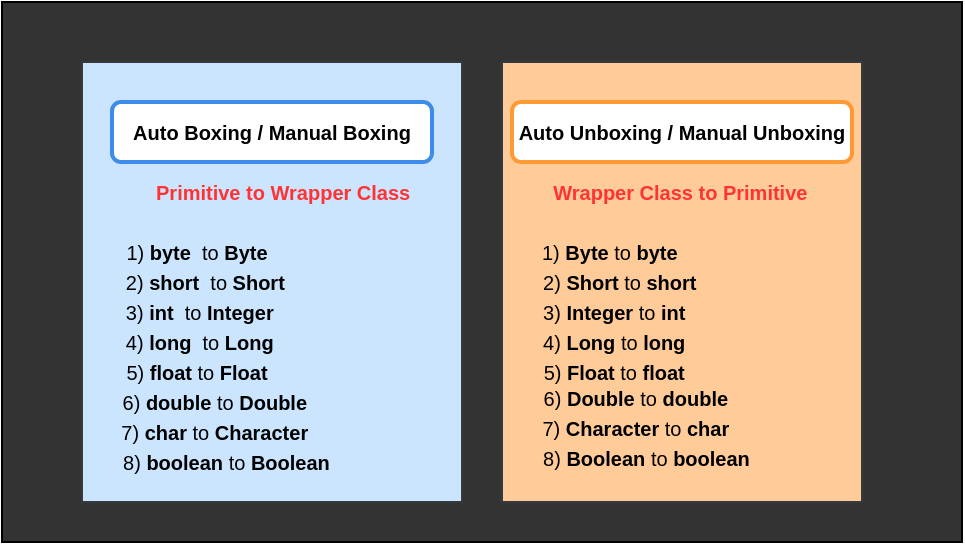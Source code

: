 <mxfile version="27.1.6">
  <diagram name="Page-1" id="OjYvoOIlJ2quYKK4Qo-R">
    <mxGraphModel dx="629" dy="334" grid="1" gridSize="10" guides="1" tooltips="1" connect="1" arrows="1" fold="1" page="1" pageScale="1" pageWidth="480" pageHeight="270" math="0" shadow="0">
      <root>
        <mxCell id="0" />
        <mxCell id="1" parent="0" />
        <mxCell id="QvwyLjf29s0kF2rL24bx-1" value="" style="rounded=0;whiteSpace=wrap;html=1;movable=1;resizable=1;rotatable=1;deletable=1;editable=1;locked=0;connectable=1;fillColor=#333333;" parent="1" vertex="1">
          <mxGeometry width="480" height="270" as="geometry" />
        </mxCell>
        <mxCell id="QvwyLjf29s0kF2rL24bx-4" value="" style="rounded=0;whiteSpace=wrap;html=1;fillColor=#cce5ff;strokeColor=#36393d;" parent="1" vertex="1">
          <mxGeometry x="40" y="30" width="190" height="220" as="geometry" />
        </mxCell>
        <mxCell id="QvwyLjf29s0kF2rL24bx-6" value="" style="rounded=0;whiteSpace=wrap;html=1;fillColor=#ffcc99;strokeColor=#36393d;" parent="1" vertex="1">
          <mxGeometry x="250" y="30" width="180" height="220" as="geometry" />
        </mxCell>
        <mxCell id="QvwyLjf29s0kF2rL24bx-12" value="&lt;b style=&quot;font-size: 10px;&quot;&gt;Auto Boxing / Manual Boxing&lt;/b&gt;" style="rounded=1;whiteSpace=wrap;html=1;strokeColor=#3D8CEB;strokeWidth=2;" parent="1" vertex="1">
          <mxGeometry x="55" y="50" width="160" height="30" as="geometry" />
        </mxCell>
        <mxCell id="QvwyLjf29s0kF2rL24bx-13" value="&lt;font style=&quot;font-size: 10px;&quot;&gt;&lt;b&gt;Auto Unboxing / Manual Unboxing&lt;/b&gt;&lt;/font&gt;" style="rounded=1;whiteSpace=wrap;html=1;strokeColor=#FF9933;strokeWidth=2;" parent="1" vertex="1">
          <mxGeometry x="255" y="50" width="170" height="30" as="geometry" />
        </mxCell>
        <mxCell id="QvwyLjf29s0kF2rL24bx-14" value="&lt;font style=&quot;font-size: 10px;&quot;&gt;1) &lt;b&gt;byte&amp;nbsp;&lt;/b&gt; to &lt;b&gt;Byte&lt;/b&gt;&lt;/font&gt;" style="text;html=1;align=center;verticalAlign=middle;whiteSpace=wrap;rounded=0;" parent="1" vertex="1">
          <mxGeometry x="50" y="110" width="95" height="30" as="geometry" />
        </mxCell>
        <mxCell id="QvwyLjf29s0kF2rL24bx-15" value="&lt;font style=&quot;font-size: 10px;&quot;&gt;&amp;nbsp; &amp;nbsp;2) &lt;b&gt;short&amp;nbsp; &lt;/b&gt;to &lt;b&gt;Short&lt;/b&gt;&lt;/font&gt;" style="text;html=1;align=center;verticalAlign=middle;whiteSpace=wrap;rounded=0;" parent="1" vertex="1">
          <mxGeometry x="50" y="125" width="95" height="30" as="geometry" />
        </mxCell>
        <mxCell id="QvwyLjf29s0kF2rL24bx-16" value="&lt;font style=&quot;font-size: 10px; color: rgb(255, 51, 51);&quot;&gt;&lt;b style=&quot;&quot;&gt;&amp;nbsp; &amp;nbsp; Primitive &lt;/b&gt;&lt;b&gt;to&lt;/b&gt;&lt;b style=&quot;&quot;&gt; Wrapper Class&lt;/b&gt;&lt;/font&gt;" style="text;html=1;align=center;verticalAlign=middle;whiteSpace=wrap;rounded=0;" parent="1" vertex="1">
          <mxGeometry x="40" y="80" width="190" height="30" as="geometry" />
        </mxCell>
        <mxCell id="QvwyLjf29s0kF2rL24bx-18" value="&lt;font style=&quot;font-size: 10px;&quot;&gt;&amp;nbsp;3) &lt;b&gt;int&amp;nbsp;&amp;nbsp;&lt;/b&gt;to &lt;b&gt;Integer&lt;/b&gt;&lt;/font&gt;" style="text;html=1;align=center;verticalAlign=middle;whiteSpace=wrap;rounded=0;" parent="1" vertex="1">
          <mxGeometry x="50" y="140" width="95" height="30" as="geometry" />
        </mxCell>
        <mxCell id="QvwyLjf29s0kF2rL24bx-19" value="&lt;font style=&quot;font-size: 10px;&quot;&gt;&amp;nbsp;4) &lt;b&gt;long&amp;nbsp;&amp;nbsp;&lt;/b&gt;to &lt;b&gt;Long&lt;/b&gt;&lt;/font&gt;" style="text;html=1;align=center;verticalAlign=middle;whiteSpace=wrap;rounded=0;" parent="1" vertex="1">
          <mxGeometry x="50" y="155" width="95" height="30" as="geometry" />
        </mxCell>
        <mxCell id="QvwyLjf29s0kF2rL24bx-20" value="&lt;font style=&quot;font-size: 10px;&quot;&gt;&amp;nbsp;5) &lt;b&gt;float&amp;nbsp;&lt;/b&gt;to &lt;b&gt;Float&amp;nbsp;&lt;/b&gt;&lt;/font&gt;" style="text;html=1;align=center;verticalAlign=middle;whiteSpace=wrap;rounded=0;" parent="1" vertex="1">
          <mxGeometry x="50" y="170" width="95" height="30" as="geometry" />
        </mxCell>
        <mxCell id="QvwyLjf29s0kF2rL24bx-21" value="&lt;font style=&quot;font-size: 10px;&quot;&gt;&amp;nbsp; 6) &lt;b&gt;double&amp;nbsp;&lt;/b&gt;to &lt;b&gt;Double&amp;nbsp;&lt;/b&gt;&lt;/font&gt;" style="text;html=1;align=center;verticalAlign=middle;whiteSpace=wrap;rounded=0;" parent="1" vertex="1">
          <mxGeometry x="50" y="185" width="110" height="30" as="geometry" />
        </mxCell>
        <mxCell id="QvwyLjf29s0kF2rL24bx-22" value="&lt;font style=&quot;font-size: 10px;&quot;&gt;&amp;nbsp; 7)&lt;b&gt; char&amp;nbsp;&lt;/b&gt;to &lt;b&gt;Character&amp;nbsp;&lt;/b&gt;&lt;/font&gt;" style="text;html=1;align=center;verticalAlign=middle;whiteSpace=wrap;rounded=0;" parent="1" vertex="1">
          <mxGeometry x="50" y="200" width="110" height="30" as="geometry" />
        </mxCell>
        <mxCell id="QvwyLjf29s0kF2rL24bx-23" value="&lt;font style=&quot;font-size: 10px;&quot;&gt;8)&lt;b&gt;&amp;nbsp;boolean&amp;nbsp;&lt;/b&gt;to &lt;b&gt;Boolean&amp;nbsp;&amp;nbsp;&lt;/b&gt;&lt;/font&gt;" style="text;html=1;align=center;verticalAlign=middle;whiteSpace=wrap;rounded=0;" parent="1" vertex="1">
          <mxGeometry x="50" y="215" width="130" height="30" as="geometry" />
        </mxCell>
        <mxCell id="n8TOZL92YcH07pYbP1xT-2" value="&lt;font style=&quot;font-size: 10px; color: rgb(255, 51, 51);&quot;&gt;&lt;b style=&quot;&quot;&gt;&amp;nbsp; &amp;nbsp;&lt;/b&gt;&lt;b&gt;Wrapper Class to Primitive&lt;/b&gt;&lt;/font&gt;" style="text;html=1;align=center;verticalAlign=middle;whiteSpace=wrap;rounded=0;" vertex="1" parent="1">
          <mxGeometry x="240" y="80" width="190" height="30" as="geometry" />
        </mxCell>
        <mxCell id="n8TOZL92YcH07pYbP1xT-3" value="&lt;font style=&quot;font-size: 10px;&quot;&gt;&amp;nbsp;1) &lt;b&gt;Byte&amp;nbsp;&lt;/b&gt;to&amp;nbsp;&lt;b&gt;byte&lt;/b&gt;&lt;/font&gt;" style="text;html=1;align=center;verticalAlign=middle;whiteSpace=wrap;rounded=0;" vertex="1" parent="1">
          <mxGeometry x="255" y="110" width="95" height="30" as="geometry" />
        </mxCell>
        <mxCell id="n8TOZL92YcH07pYbP1xT-4" value="&lt;font style=&quot;font-size: 10px;&quot;&gt;&amp;nbsp; 2) &lt;b&gt;Short&amp;nbsp;&lt;/b&gt;to&amp;nbsp;&lt;b&gt;short&amp;nbsp;&lt;/b&gt;&lt;/font&gt;" style="text;html=1;align=center;verticalAlign=middle;whiteSpace=wrap;rounded=0;" vertex="1" parent="1">
          <mxGeometry x="255" y="125" width="105" height="30" as="geometry" />
        </mxCell>
        <mxCell id="n8TOZL92YcH07pYbP1xT-5" value="&lt;font style=&quot;font-size: 10px;&quot;&gt;&amp;nbsp; &amp;nbsp; &amp;nbsp;3) &lt;b&gt;Integer&amp;nbsp;&lt;/b&gt;to&amp;nbsp;&lt;b&gt;int&amp;nbsp; &amp;nbsp; &amp;nbsp;&amp;nbsp;&lt;/b&gt;&lt;/font&gt;" style="text;html=1;align=center;verticalAlign=middle;whiteSpace=wrap;rounded=0;" vertex="1" parent="1">
          <mxGeometry x="255" y="140" width="105" height="30" as="geometry" />
        </mxCell>
        <mxCell id="n8TOZL92YcH07pYbP1xT-6" value="&lt;font style=&quot;font-size: 10px;&quot;&gt;&amp;nbsp; &amp;nbsp; &amp;nbsp;4) &lt;b&gt;Long&amp;nbsp;&lt;/b&gt;to&amp;nbsp;&lt;b&gt;long&amp;nbsp; &amp;nbsp; &amp;nbsp;&amp;nbsp;&lt;/b&gt;&lt;/font&gt;" style="text;html=1;align=center;verticalAlign=middle;whiteSpace=wrap;rounded=0;" vertex="1" parent="1">
          <mxGeometry x="255" y="155" width="105" height="30" as="geometry" />
        </mxCell>
        <mxCell id="n8TOZL92YcH07pYbP1xT-7" value="&lt;font style=&quot;font-size: 10px;&quot;&gt;&amp;nbsp; &amp;nbsp; &amp;nbsp;5) &lt;b&gt;Float&amp;nbsp;&lt;/b&gt;to&amp;nbsp;&lt;b&gt;float&amp;nbsp; &amp;nbsp; &amp;nbsp;&amp;nbsp;&lt;/b&gt;&lt;/font&gt;" style="text;html=1;align=center;verticalAlign=middle;whiteSpace=wrap;rounded=0;" vertex="1" parent="1">
          <mxGeometry x="255" y="170" width="105" height="30" as="geometry" />
        </mxCell>
        <mxCell id="n8TOZL92YcH07pYbP1xT-8" value="&lt;font style=&quot;font-size: 10px;&quot;&gt;&amp;nbsp; &amp;nbsp; &amp;nbsp;6) &lt;b&gt;Double&amp;nbsp;&lt;/b&gt;to&amp;nbsp;&lt;b&gt;double&amp;nbsp;&lt;/b&gt;&amp;nbsp; &amp;nbsp;&lt;b&gt;&amp;nbsp; &amp;nbsp; &amp;nbsp; &amp;nbsp; &amp;nbsp; &amp;nbsp; &amp;nbsp; &amp;nbsp;&lt;/b&gt;&lt;/font&gt;" style="text;html=1;align=center;verticalAlign=middle;whiteSpace=wrap;rounded=0;" vertex="1" parent="1">
          <mxGeometry x="255" y="190" width="135" height="30" as="geometry" />
        </mxCell>
        <mxCell id="n8TOZL92YcH07pYbP1xT-9" value="&lt;font style=&quot;font-size: 10px;&quot;&gt;&amp;nbsp; &amp;nbsp; &amp;nbsp;7) &lt;b&gt;Character&amp;nbsp;&lt;/b&gt;to &lt;b&gt;char&amp;nbsp; &amp;nbsp; &amp;nbsp; &amp;nbsp; &amp;nbsp; &amp;nbsp;&amp;nbsp;&lt;/b&gt;&lt;/font&gt;" style="text;html=1;align=center;verticalAlign=middle;whiteSpace=wrap;rounded=0;" vertex="1" parent="1">
          <mxGeometry x="255" y="210" width="135" height="20" as="geometry" />
        </mxCell>
        <mxCell id="n8TOZL92YcH07pYbP1xT-10" value="&lt;font style=&quot;font-size: 10px;&quot;&gt;8)&lt;b&gt;&amp;nbsp;Boolean&amp;nbsp;&lt;/b&gt;to &lt;b&gt;boolean&amp;nbsp;&amp;nbsp;&lt;/b&gt;&lt;/font&gt;" style="text;html=1;align=center;verticalAlign=middle;whiteSpace=wrap;rounded=0;" vertex="1" parent="1">
          <mxGeometry x="260" y="215" width="130" height="25" as="geometry" />
        </mxCell>
      </root>
    </mxGraphModel>
  </diagram>
</mxfile>
